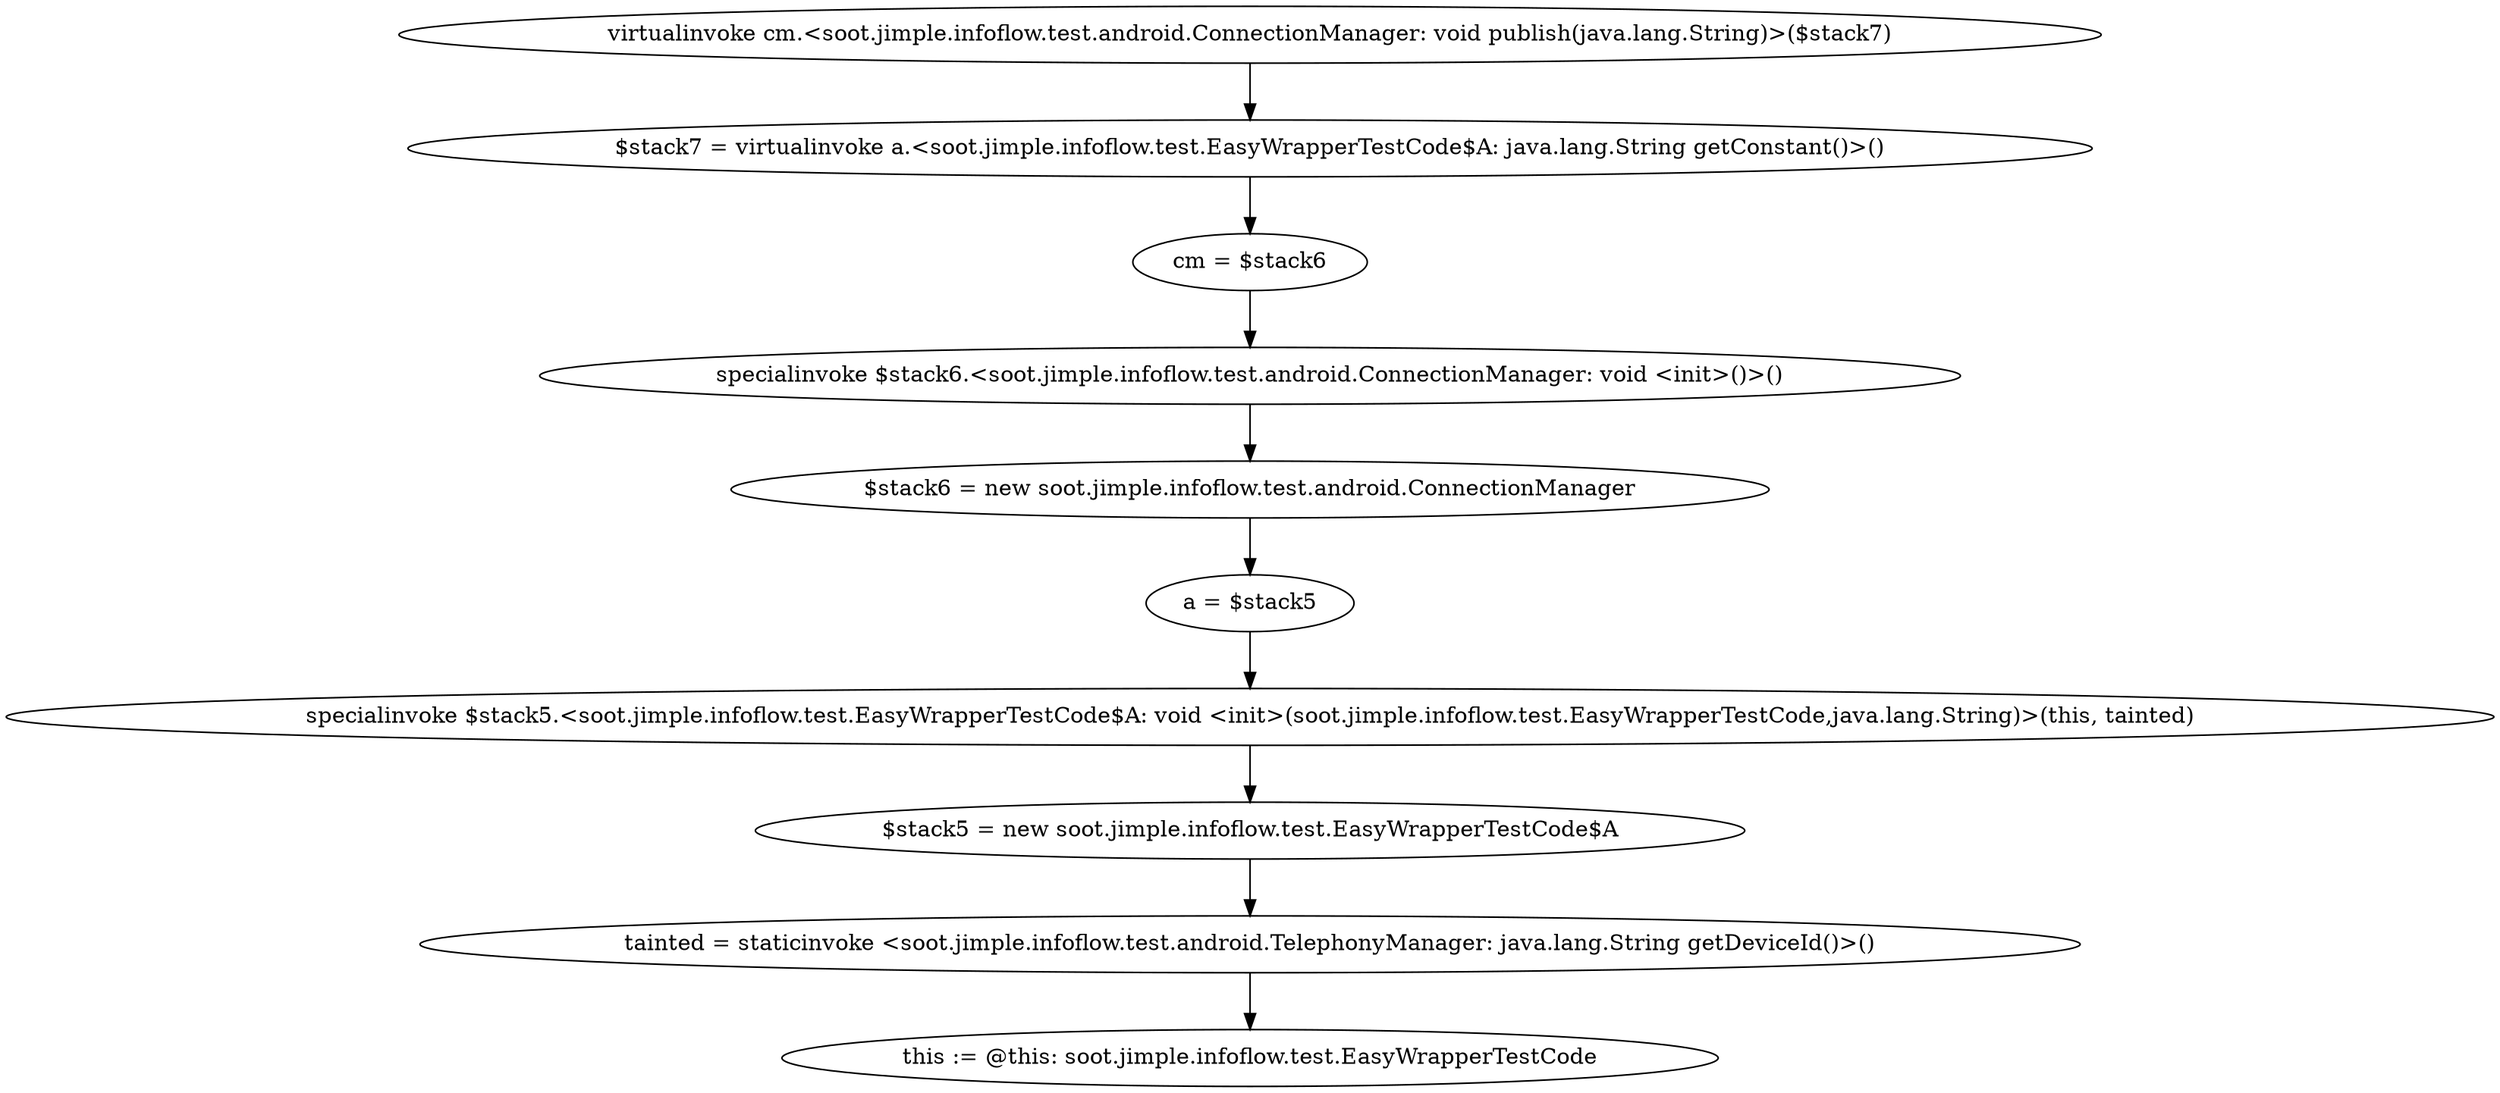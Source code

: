 digraph "" {
    "virtualinvoke cm.<soot.jimple.infoflow.test.android.ConnectionManager: void publish(java.lang.String)>($stack7)"
    "$stack7 = virtualinvoke a.<soot.jimple.infoflow.test.EasyWrapperTestCode$A: java.lang.String getConstant()>()"
    "virtualinvoke cm.<soot.jimple.infoflow.test.android.ConnectionManager: void publish(java.lang.String)>($stack7)"->"$stack7 = virtualinvoke a.<soot.jimple.infoflow.test.EasyWrapperTestCode$A: java.lang.String getConstant()>()";
    "cm = $stack6"
    "$stack7 = virtualinvoke a.<soot.jimple.infoflow.test.EasyWrapperTestCode$A: java.lang.String getConstant()>()"->"cm = $stack6";
    "specialinvoke $stack6.<soot.jimple.infoflow.test.android.ConnectionManager: void <init>()>()"
    "cm = $stack6"->"specialinvoke $stack6.<soot.jimple.infoflow.test.android.ConnectionManager: void <init>()>()";
    "$stack6 = new soot.jimple.infoflow.test.android.ConnectionManager"
    "specialinvoke $stack6.<soot.jimple.infoflow.test.android.ConnectionManager: void <init>()>()"->"$stack6 = new soot.jimple.infoflow.test.android.ConnectionManager";
    "a = $stack5"
    "$stack6 = new soot.jimple.infoflow.test.android.ConnectionManager"->"a = $stack5";
    "specialinvoke $stack5.<soot.jimple.infoflow.test.EasyWrapperTestCode$A: void <init>(soot.jimple.infoflow.test.EasyWrapperTestCode,java.lang.String)>(this, tainted)"
    "a = $stack5"->"specialinvoke $stack5.<soot.jimple.infoflow.test.EasyWrapperTestCode$A: void <init>(soot.jimple.infoflow.test.EasyWrapperTestCode,java.lang.String)>(this, tainted)";
    "$stack5 = new soot.jimple.infoflow.test.EasyWrapperTestCode$A"
    "specialinvoke $stack5.<soot.jimple.infoflow.test.EasyWrapperTestCode$A: void <init>(soot.jimple.infoflow.test.EasyWrapperTestCode,java.lang.String)>(this, tainted)"->"$stack5 = new soot.jimple.infoflow.test.EasyWrapperTestCode$A";
    "tainted = staticinvoke <soot.jimple.infoflow.test.android.TelephonyManager: java.lang.String getDeviceId()>()"
    "$stack5 = new soot.jimple.infoflow.test.EasyWrapperTestCode$A"->"tainted = staticinvoke <soot.jimple.infoflow.test.android.TelephonyManager: java.lang.String getDeviceId()>()";
    "this := @this: soot.jimple.infoflow.test.EasyWrapperTestCode"
    "tainted = staticinvoke <soot.jimple.infoflow.test.android.TelephonyManager: java.lang.String getDeviceId()>()"->"this := @this: soot.jimple.infoflow.test.EasyWrapperTestCode";
}
